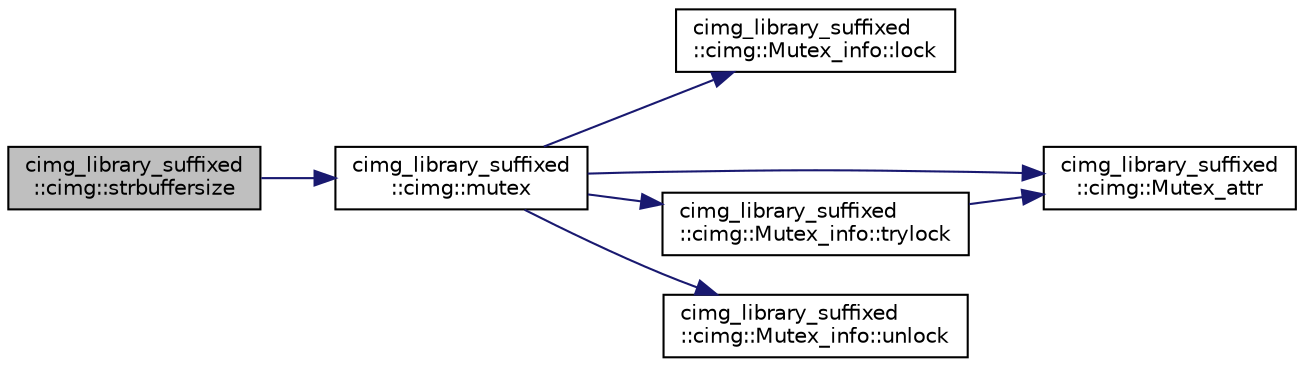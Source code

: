digraph "cimg_library_suffixed::cimg::strbuffersize"
{
 // INTERACTIVE_SVG=YES
  edge [fontname="Helvetica",fontsize="10",labelfontname="Helvetica",labelfontsize="10"];
  node [fontname="Helvetica",fontsize="10",shape=record];
  rankdir="LR";
  Node3693 [label="cimg_library_suffixed\l::cimg::strbuffersize",height=0.2,width=0.4,color="black", fillcolor="grey75", style="filled", fontcolor="black"];
  Node3693 -> Node3694 [color="midnightblue",fontsize="10",style="solid",fontname="Helvetica"];
  Node3694 [label="cimg_library_suffixed\l::cimg::mutex",height=0.2,width=0.4,color="black", fillcolor="white", style="filled",URL="$namespacecimg__library__suffixed_1_1cimg.html#a9e739e4b4ac058abfba069466617b914"];
  Node3694 -> Node3695 [color="midnightblue",fontsize="10",style="solid",fontname="Helvetica"];
  Node3695 [label="cimg_library_suffixed\l::cimg::Mutex_info::lock",height=0.2,width=0.4,color="black", fillcolor="white", style="filled",URL="$structcimg__library__suffixed_1_1cimg_1_1_mutex__info.html#a6cc8e26847a1aa649febed03d70182e7"];
  Node3694 -> Node3696 [color="midnightblue",fontsize="10",style="solid",fontname="Helvetica"];
  Node3696 [label="cimg_library_suffixed\l::cimg::Mutex_attr",height=0.2,width=0.4,color="black", fillcolor="white", style="filled",URL="$namespacecimg__library__suffixed_1_1cimg.html#aa0e1bc96ae6e235dc5b67b8b0a466166"];
  Node3694 -> Node3697 [color="midnightblue",fontsize="10",style="solid",fontname="Helvetica"];
  Node3697 [label="cimg_library_suffixed\l::cimg::Mutex_info::trylock",height=0.2,width=0.4,color="black", fillcolor="white", style="filled",URL="$structcimg__library__suffixed_1_1cimg_1_1_mutex__info.html#a9bf4ed1e1dfe6f28fa6250cd04f3c900"];
  Node3697 -> Node3696 [color="midnightblue",fontsize="10",style="solid",fontname="Helvetica"];
  Node3694 -> Node3698 [color="midnightblue",fontsize="10",style="solid",fontname="Helvetica"];
  Node3698 [label="cimg_library_suffixed\l::cimg::Mutex_info::unlock",height=0.2,width=0.4,color="black", fillcolor="white", style="filled",URL="$structcimg__library__suffixed_1_1cimg_1_1_mutex__info.html#afac3fa5f107ad4795fb867050f616555"];
}
